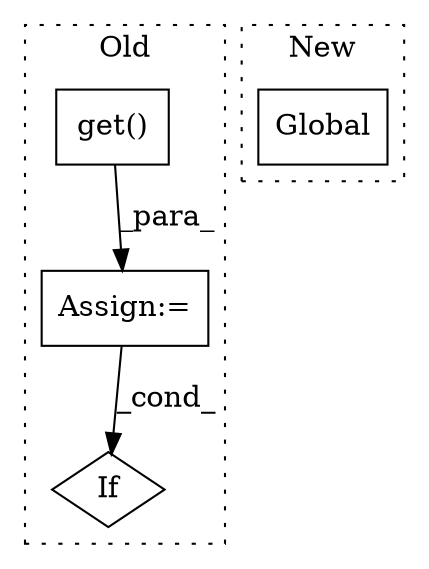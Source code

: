 digraph G {
subgraph cluster0 {
1 [label="get()" a="75" s="3389" l="22" shape="box"];
3 [label="Assign:=" a="68" s="3386" l="3" shape="box"];
4 [label="If" a="96" s="3416" l="3" shape="diamond"];
label = "Old";
style="dotted";
}
subgraph cluster1 {
2 [label="Global" a="57" s="3180" l="23" shape="box"];
label = "New";
style="dotted";
}
1 -> 3 [label="_para_"];
3 -> 4 [label="_cond_"];
}
